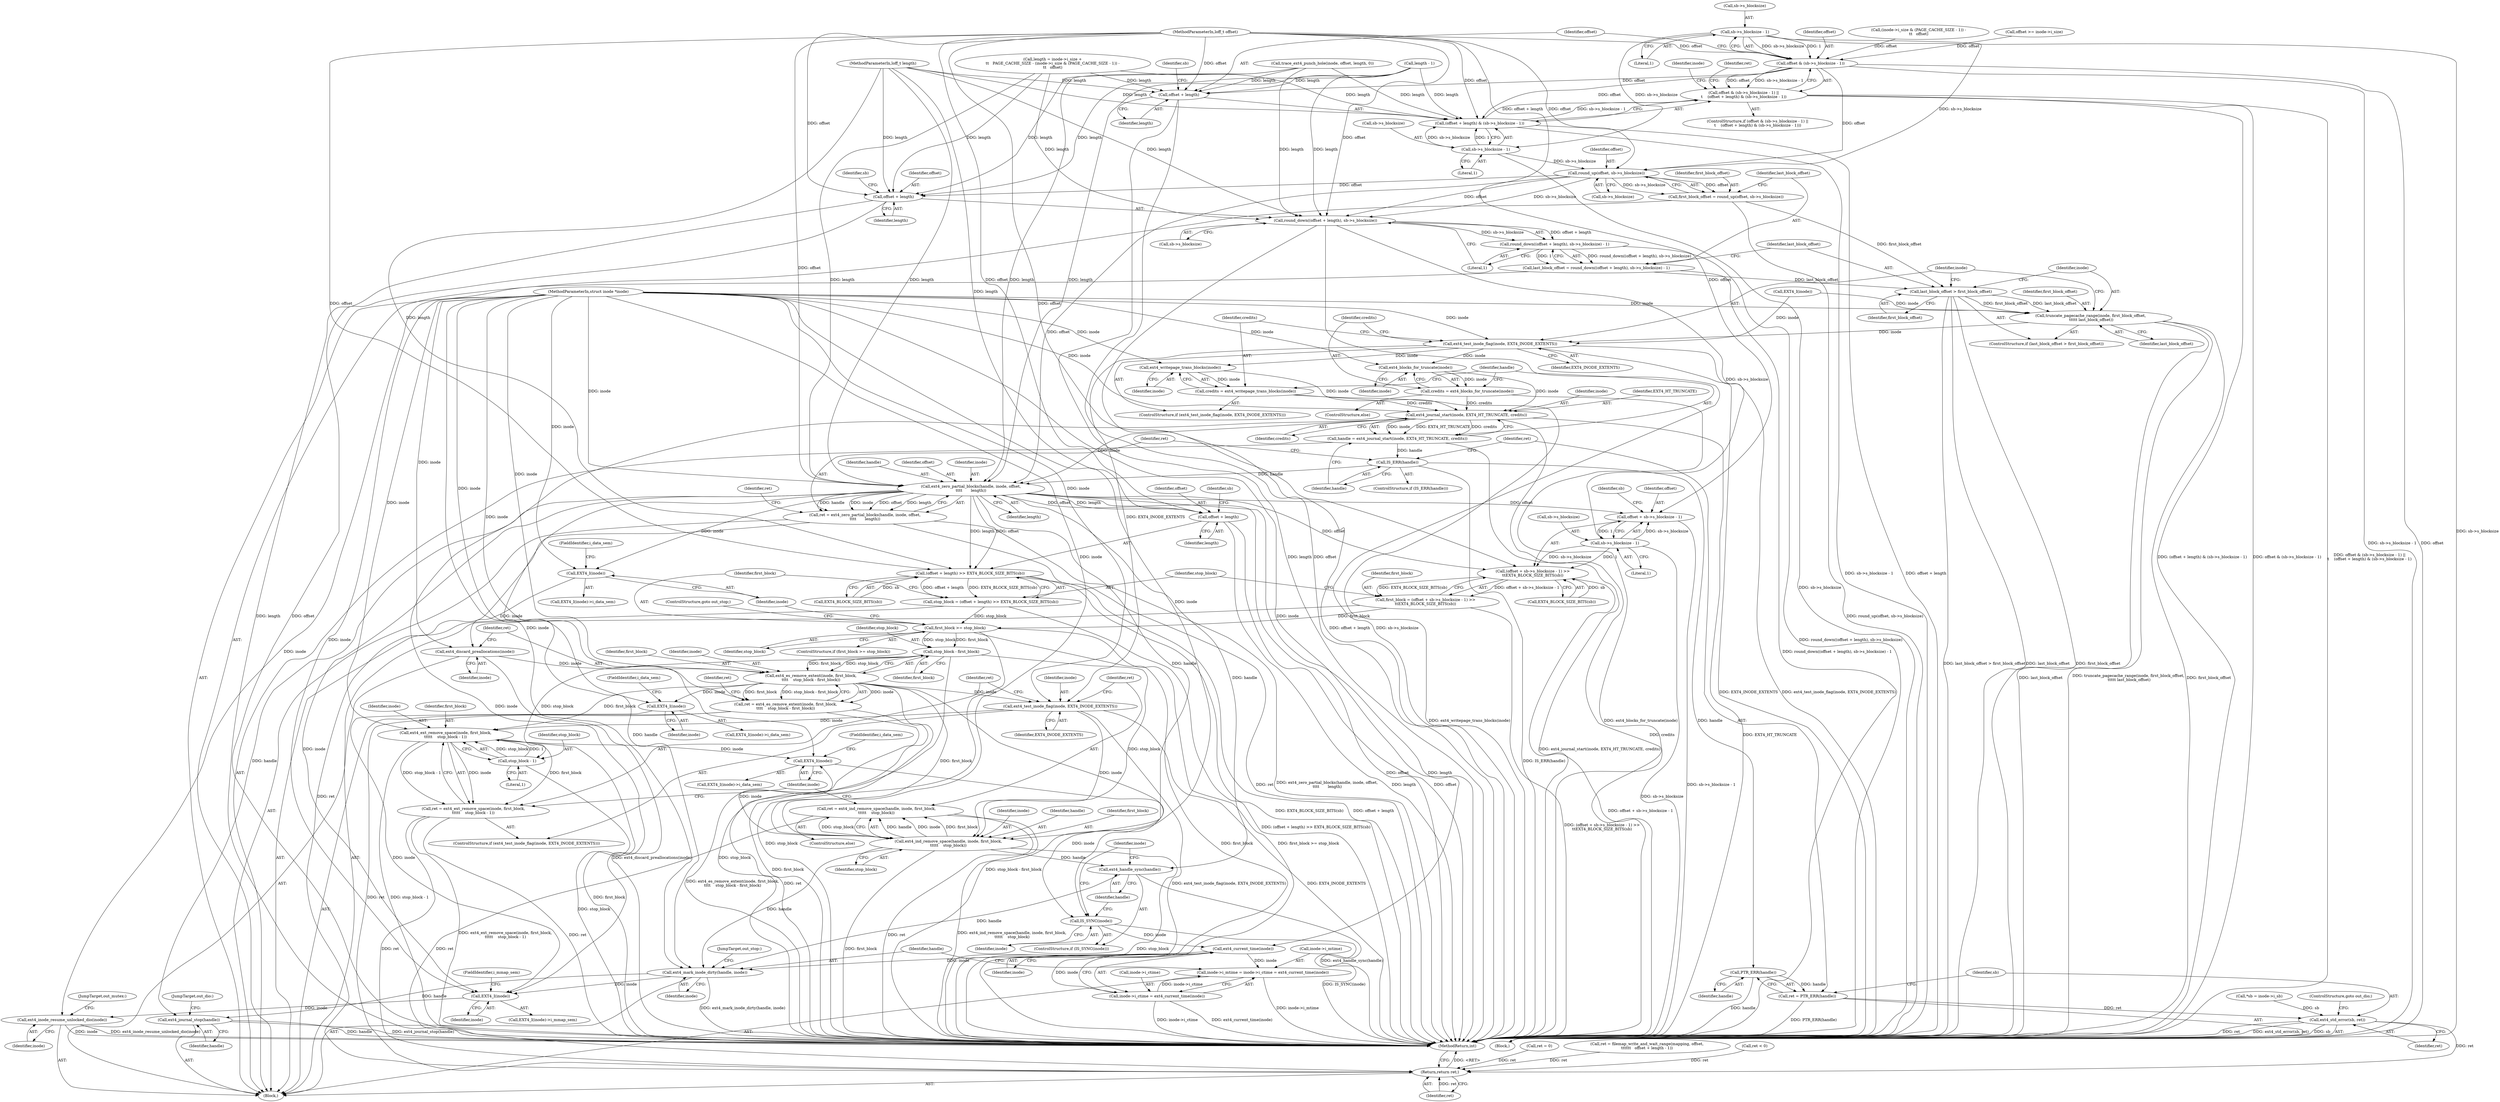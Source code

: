 digraph "0_linux_ea3d7209ca01da209cda6f0dea8be9cc4b7a933b_6@pointer" {
"1000214" [label="(Call,sb->s_blocksize - 1)"];
"1000212" [label="(Call,offset & (sb->s_blocksize - 1))"];
"1000211" [label="(Call,offset & (sb->s_blocksize - 1) ||\n\t    (offset + length) & (sb->s_blocksize - 1))"];
"1000219" [label="(Call,(offset + length) & (sb->s_blocksize - 1))"];
"1000220" [label="(Call,offset + length)"];
"1000250" [label="(Call,round_up(offset, sb->s_blocksize))"];
"1000248" [label="(Call,first_block_offset = round_up(offset, sb->s_blocksize))"];
"1000267" [label="(Call,last_block_offset > first_block_offset)"];
"1000270" [label="(Call,truncate_pagecache_range(inode, first_block_offset,\n \t\t\t\t\t last_block_offset))"];
"1000275" [label="(Call,ext4_test_inode_flag(inode, EXT4_INODE_EXTENTS))"];
"1000280" [label="(Call,ext4_writepage_trans_blocks(inode))"];
"1000278" [label="(Call,credits = ext4_writepage_trans_blocks(inode))"];
"1000289" [label="(Call,ext4_journal_start(inode, EXT4_HT_TRUNCATE, credits))"];
"1000287" [label="(Call,handle = ext4_journal_start(inode, EXT4_HT_TRUNCATE, credits))"];
"1000294" [label="(Call,IS_ERR(handle))"];
"1000299" [label="(Call,PTR_ERR(handle))"];
"1000297" [label="(Call,ret = PTR_ERR(handle))"];
"1000301" [label="(Call,ext4_std_error(sb, ret))"];
"1000428" [label="(Return,return ret;)"];
"1000307" [label="(Call,ext4_zero_partial_blocks(handle, inode, offset,\n\t\t\t\t       length))"];
"1000305" [label="(Call,ret = ext4_zero_partial_blocks(handle, inode, offset,\n\t\t\t\t       length))"];
"1000317" [label="(Call,(offset + sb->s_blocksize - 1) >>\n\t\tEXT4_BLOCK_SIZE_BITS(sb))"];
"1000315" [label="(Call,first_block = (offset + sb->s_blocksize - 1) >>\n\t\tEXT4_BLOCK_SIZE_BITS(sb))"];
"1000336" [label="(Call,first_block >= stop_block)"];
"1000353" [label="(Call,stop_block - first_block)"];
"1000350" [label="(Call,ext4_es_remove_extent(inode, first_block,\n\t\t\t\t    stop_block - first_block))"];
"1000348" [label="(Call,ret = ext4_es_remove_extent(inode, first_block,\n\t\t\t\t    stop_block - first_block))"];
"1000362" [label="(Call,EXT4_I(inode))"];
"1000417" [label="(Call,EXT4_I(inode))"];
"1000420" [label="(Call,ext4_inode_resume_unlocked_dio(inode))"];
"1000367" [label="(Call,ext4_test_inode_flag(inode, EXT4_INODE_EXTENTS))"];
"1000372" [label="(Call,ext4_ext_remove_space(inode, first_block,\n\t\t\t\t\t    stop_block - 1))"];
"1000370" [label="(Call,ret = ext4_ext_remove_space(inode, first_block,\n\t\t\t\t\t    stop_block - 1))"];
"1000389" [label="(Call,EXT4_I(inode))"];
"1000393" [label="(Call,IS_SYNC(inode))"];
"1000405" [label="(Call,ext4_current_time(inode))"];
"1000397" [label="(Call,inode->i_mtime = inode->i_ctime = ext4_current_time(inode))"];
"1000401" [label="(Call,inode->i_ctime = ext4_current_time(inode))"];
"1000407" [label="(Call,ext4_mark_inode_dirty(handle, inode))"];
"1000411" [label="(Call,ext4_journal_stop(handle))"];
"1000381" [label="(Call,ext4_ind_remove_space(handle, inode, first_block,\n\t\t\t\t\t    stop_block))"];
"1000379" [label="(Call,ret = ext4_ind_remove_space(handle, inode, first_block,\n\t\t\t\t\t    stop_block))"];
"1000395" [label="(Call,ext4_handle_sync(handle))"];
"1000375" [label="(Call,stop_block - 1)"];
"1000318" [label="(Call,offset + sb->s_blocksize - 1)"];
"1000329" [label="(Call,(offset + length) >> EXT4_BLOCK_SIZE_BITS(sb))"];
"1000327" [label="(Call,stop_block = (offset + length) >> EXT4_BLOCK_SIZE_BITS(sb))"];
"1000330" [label="(Call,offset + length)"];
"1000343" [label="(Call,EXT4_I(inode))"];
"1000346" [label="(Call,ext4_discard_preallocations(inode))"];
"1000285" [label="(Call,ext4_blocks_for_truncate(inode))"];
"1000283" [label="(Call,credits = ext4_blocks_for_truncate(inode))"];
"1000258" [label="(Call,round_down((offset + length), sb->s_blocksize))"];
"1000257" [label="(Call,round_down((offset + length), sb->s_blocksize) - 1)"];
"1000255" [label="(Call,last_block_offset = round_down((offset + length), sb->s_blocksize) - 1)"];
"1000320" [label="(Call,sb->s_blocksize - 1)"];
"1000259" [label="(Call,offset + length)"];
"1000223" [label="(Call,sb->s_blocksize - 1)"];
"1000396" [label="(Identifier,handle)"];
"1000281" [label="(Identifier,inode)"];
"1000381" [label="(Call,ext4_ind_remove_space(handle, inode, first_block,\n\t\t\t\t\t    stop_block))"];
"1000334" [label="(Identifier,sb)"];
"1000249" [label="(Identifier,first_block_offset)"];
"1000296" [label="(Block,)"];
"1000354" [label="(Identifier,stop_block)"];
"1000272" [label="(Identifier,first_block_offset)"];
"1000409" [label="(Identifier,inode)"];
"1000282" [label="(ControlStructure,else)"];
"1000363" [label="(Identifier,inode)"];
"1000330" [label="(Call,offset + length)"];
"1000251" [label="(Identifier,offset)"];
"1000267" [label="(Call,last_block_offset > first_block_offset)"];
"1000300" [label="(Identifier,handle)"];
"1000266" [label="(ControlStructure,if (last_block_offset > first_block_offset))"];
"1000258" [label="(Call,round_down((offset + length), sb->s_blocksize))"];
"1000422" [label="(JumpTarget,out_mutex:)"];
"1000317" [label="(Call,(offset + sb->s_blocksize - 1) >>\n\t\tEXT4_BLOCK_SIZE_BITS(sb))"];
"1000411" [label="(Call,ext4_journal_stop(handle))"];
"1000257" [label="(Call,round_down((offset + length), sb->s_blocksize) - 1)"];
"1000239" [label="(Identifier,inode)"];
"1000351" [label="(Identifier,inode)"];
"1000370" [label="(Call,ret = ext4_ext_remove_space(inode, first_block,\n\t\t\t\t\t    stop_block - 1))"];
"1000111" [label="(MethodParameterIn,loff_t length)"];
"1000331" [label="(Identifier,offset)"];
"1000112" [label="(Block,)"];
"1000280" [label="(Call,ext4_writepage_trans_blocks(inode))"];
"1000378" [label="(ControlStructure,else)"];
"1000297" [label="(Call,ret = PTR_ERR(handle))"];
"1000394" [label="(Identifier,inode)"];
"1000413" [label="(JumpTarget,out_dio:)"];
"1000342" [label="(Call,EXT4_I(inode)->i_data_sem)"];
"1000276" [label="(Identifier,inode)"];
"1000193" [label="(Call,length = inode->i_size +\n\t\t   PAGE_CACHE_SIZE - (inode->i_size & (PAGE_CACHE_SIZE - 1)) -\n\t\t   offset)"];
"1000364" [label="(FieldIdentifier,i_data_sem)"];
"1000345" [label="(FieldIdentifier,i_data_sem)"];
"1000368" [label="(Identifier,inode)"];
"1000212" [label="(Call,offset & (sb->s_blocksize - 1))"];
"1000318" [label="(Call,offset + sb->s_blocksize - 1)"];
"1000328" [label="(Identifier,stop_block)"];
"1000393" [label="(Call,IS_SYNC(inode))"];
"1000392" [label="(ControlStructure,if (IS_SYNC(inode)))"];
"1000114" [label="(Call,*sb = inode->i_sb)"];
"1000277" [label="(Identifier,EXT4_INODE_EXTENTS)"];
"1000335" [label="(ControlStructure,if (first_block >= stop_block))"];
"1000302" [label="(Identifier,sb)"];
"1000213" [label="(Identifier,offset)"];
"1000385" [label="(Identifier,stop_block)"];
"1000210" [label="(ControlStructure,if (offset & (sb->s_blocksize - 1) ||\n\t    (offset + length) & (sb->s_blocksize - 1)))"];
"1000350" [label="(Call,ext4_es_remove_extent(inode, first_block,\n\t\t\t\t    stop_block - first_block))"];
"1000320" [label="(Call,sb->s_blocksize - 1)"];
"1000259" [label="(Call,offset + length)"];
"1000344" [label="(Identifier,inode)"];
"1000391" [label="(FieldIdentifier,i_data_sem)"];
"1000417" [label="(Call,EXT4_I(inode))"];
"1000408" [label="(Identifier,handle)"];
"1000265" [label="(Literal,1)"];
"1000405" [label="(Call,ext4_current_time(inode))"];
"1000375" [label="(Call,stop_block - 1)"];
"1000261" [label="(Identifier,length)"];
"1000325" [label="(Call,EXT4_BLOCK_SIZE_BITS(sb))"];
"1000346" [label="(Call,ext4_discard_preallocations(inode))"];
"1000284" [label="(Identifier,credits)"];
"1000219" [label="(Call,(offset + length) & (sb->s_blocksize - 1))"];
"1000275" [label="(Call,ext4_test_inode_flag(inode, EXT4_INODE_EXTENTS))"];
"1000222" [label="(Identifier,length)"];
"1000260" [label="(Identifier,offset)"];
"1000252" [label="(Call,sb->s_blocksize)"];
"1000274" [label="(ControlStructure,if (ext4_test_inode_flag(inode, EXT4_INODE_EXTENTS)))"];
"1000366" [label="(ControlStructure,if (ext4_test_inode_flag(inode, EXT4_INODE_EXTENTS)))"];
"1000298" [label="(Identifier,ret)"];
"1000220" [label="(Call,offset + length)"];
"1000376" [label="(Identifier,stop_block)"];
"1000305" [label="(Call,ret = ext4_zero_partial_blocks(handle, inode, offset,\n\t\t\t\t       length))"];
"1000324" [label="(Literal,1)"];
"1000303" [label="(Identifier,ret)"];
"1000263" [label="(Identifier,sb)"];
"1000132" [label="(Call,ret = 0)"];
"1000158" [label="(Call,ret = filemap_write_and_wait_range(mapping, offset,\n\t\t\t\t\t\t   offset + length - 1))"];
"1000214" [label="(Call,sb->s_blocksize - 1)"];
"1000285" [label="(Call,ext4_blocks_for_truncate(inode))"];
"1000234" [label="(Call,ret < 0)"];
"1000430" [label="(MethodReturn,int)"];
"1000269" [label="(Identifier,first_block_offset)"];
"1000295" [label="(Identifier,handle)"];
"1000255" [label="(Call,last_block_offset = round_down((offset + length), sb->s_blocksize) - 1)"];
"1000256" [label="(Identifier,last_block_offset)"];
"1000352" [label="(Identifier,first_block)"];
"1000279" [label="(Identifier,credits)"];
"1000250" [label="(Call,round_up(offset, sb->s_blocksize))"];
"1000416" [label="(Call,EXT4_I(inode)->i_mmap_sem)"];
"1000262" [label="(Call,sb->s_blocksize)"];
"1000337" [label="(Identifier,first_block)"];
"1000327" [label="(Call,stop_block = (offset + length) >> EXT4_BLOCK_SIZE_BITS(sb))"];
"1000336" [label="(Call,first_block >= stop_block)"];
"1000373" [label="(Identifier,inode)"];
"1000283" [label="(Call,credits = ext4_blocks_for_truncate(inode))"];
"1000268" [label="(Identifier,last_block_offset)"];
"1000315" [label="(Call,first_block = (offset + sb->s_blocksize - 1) >>\n\t\tEXT4_BLOCK_SIZE_BITS(sb))"];
"1000110" [label="(MethodParameterIn,loff_t offset)"];
"1000353" [label="(Call,stop_block - first_block)"];
"1000412" [label="(Identifier,handle)"];
"1000395" [label="(Call,ext4_handle_sync(handle))"];
"1000374" [label="(Identifier,first_block)"];
"1000270" [label="(Call,truncate_pagecache_range(inode, first_block_offset,\n \t\t\t\t\t last_block_offset))"];
"1000223" [label="(Call,sb->s_blocksize - 1)"];
"1000308" [label="(Identifier,handle)"];
"1000421" [label="(Identifier,inode)"];
"1000311" [label="(Identifier,length)"];
"1000397" [label="(Call,inode->i_mtime = inode->i_ctime = ext4_current_time(inode))"];
"1000349" [label="(Identifier,ret)"];
"1000383" [label="(Identifier,inode)"];
"1000357" [label="(Identifier,ret)"];
"1000347" [label="(Identifier,inode)"];
"1000310" [label="(Identifier,offset)"];
"1000165" [label="(Call,length - 1)"];
"1000382" [label="(Identifier,handle)"];
"1000309" [label="(Identifier,inode)"];
"1000211" [label="(Call,offset & (sb->s_blocksize - 1) ||\n\t    (offset + length) & (sb->s_blocksize - 1))"];
"1000287" [label="(Call,handle = ext4_journal_start(inode, EXT4_HT_TRUNCATE, credits))"];
"1000407" [label="(Call,ext4_mark_inode_dirty(handle, inode))"];
"1000339" [label="(ControlStructure,goto out_stop;)"];
"1000371" [label="(Identifier,ret)"];
"1000367" [label="(Call,ext4_test_inode_flag(inode, EXT4_INODE_EXTENTS))"];
"1000326" [label="(Identifier,sb)"];
"1000225" [label="(Identifier,sb)"];
"1000304" [label="(ControlStructure,goto out_dio;)"];
"1000333" [label="(Call,EXT4_BLOCK_SIZE_BITS(sb))"];
"1000329" [label="(Call,(offset + length) >> EXT4_BLOCK_SIZE_BITS(sb))"];
"1000248" [label="(Call,first_block_offset = round_up(offset, sb->s_blocksize))"];
"1000307" [label="(Call,ext4_zero_partial_blocks(handle, inode, offset,\n\t\t\t\t       length))"];
"1000390" [label="(Identifier,inode)"];
"1000289" [label="(Call,ext4_journal_start(inode, EXT4_HT_TRUNCATE, credits))"];
"1000286" [label="(Identifier,inode)"];
"1000380" [label="(Identifier,ret)"];
"1000338" [label="(Identifier,stop_block)"];
"1000299" [label="(Call,PTR_ERR(handle))"];
"1000291" [label="(Identifier,EXT4_HT_TRUNCATE)"];
"1000361" [label="(Call,EXT4_I(inode)->i_data_sem)"];
"1000109" [label="(MethodParameterIn,struct inode *inode)"];
"1000428" [label="(Return,return ret;)"];
"1000399" [label="(Identifier,inode)"];
"1000372" [label="(Call,ext4_ext_remove_space(inode, first_block,\n\t\t\t\t\t    stop_block - 1))"];
"1000144" [label="(Call,trace_ext4_punch_hole(inode, offset, length, 0))"];
"1000369" [label="(Identifier,EXT4_INODE_EXTENTS)"];
"1000384" [label="(Identifier,first_block)"];
"1000321" [label="(Call,sb->s_blocksize)"];
"1000294" [label="(Call,IS_ERR(handle))"];
"1000348" [label="(Call,ret = ext4_es_remove_extent(inode, first_block,\n\t\t\t\t    stop_block - first_block))"];
"1000316" [label="(Identifier,first_block)"];
"1000273" [label="(Identifier,last_block_offset)"];
"1000227" [label="(Literal,1)"];
"1000319" [label="(Identifier,offset)"];
"1000332" [label="(Identifier,length)"];
"1000301" [label="(Call,ext4_std_error(sb, ret))"];
"1000355" [label="(Identifier,first_block)"];
"1000406" [label="(Identifier,inode)"];
"1000377" [label="(Literal,1)"];
"1000290" [label="(Identifier,inode)"];
"1000221" [label="(Identifier,offset)"];
"1000230" [label="(Identifier,ret)"];
"1000401" [label="(Call,inode->i_ctime = ext4_current_time(inode))"];
"1000313" [label="(Identifier,ret)"];
"1000429" [label="(Identifier,ret)"];
"1000271" [label="(Identifier,inode)"];
"1000292" [label="(Identifier,credits)"];
"1000398" [label="(Call,inode->i_mtime)"];
"1000201" [label="(Call,(inode->i_size & (PAGE_CACHE_SIZE - 1)) -\n\t\t   offset)"];
"1000178" [label="(Call,offset >= inode->i_size)"];
"1000306" [label="(Identifier,ret)"];
"1000420" [label="(Call,ext4_inode_resume_unlocked_dio(inode))"];
"1000419" [label="(FieldIdentifier,i_mmap_sem)"];
"1000288" [label="(Identifier,handle)"];
"1000224" [label="(Call,sb->s_blocksize)"];
"1000410" [label="(JumpTarget,out_stop:)"];
"1000278" [label="(Call,credits = ext4_writepage_trans_blocks(inode))"];
"1000388" [label="(Call,EXT4_I(inode)->i_data_sem)"];
"1000389" [label="(Call,EXT4_I(inode))"];
"1000245" [label="(Call,EXT4_I(inode))"];
"1000343" [label="(Call,EXT4_I(inode))"];
"1000402" [label="(Call,inode->i_ctime)"];
"1000218" [label="(Literal,1)"];
"1000379" [label="(Call,ret = ext4_ind_remove_space(handle, inode, first_block,\n\t\t\t\t\t    stop_block))"];
"1000418" [label="(Identifier,inode)"];
"1000362" [label="(Call,EXT4_I(inode))"];
"1000293" [label="(ControlStructure,if (IS_ERR(handle)))"];
"1000215" [label="(Call,sb->s_blocksize)"];
"1000214" -> "1000212"  [label="AST: "];
"1000214" -> "1000218"  [label="CFG: "];
"1000215" -> "1000214"  [label="AST: "];
"1000218" -> "1000214"  [label="AST: "];
"1000212" -> "1000214"  [label="CFG: "];
"1000214" -> "1000430"  [label="DDG: sb->s_blocksize"];
"1000214" -> "1000212"  [label="DDG: sb->s_blocksize"];
"1000214" -> "1000212"  [label="DDG: 1"];
"1000214" -> "1000223"  [label="DDG: sb->s_blocksize"];
"1000214" -> "1000250"  [label="DDG: sb->s_blocksize"];
"1000212" -> "1000211"  [label="AST: "];
"1000213" -> "1000212"  [label="AST: "];
"1000221" -> "1000212"  [label="CFG: "];
"1000211" -> "1000212"  [label="CFG: "];
"1000212" -> "1000430"  [label="DDG: sb->s_blocksize - 1"];
"1000212" -> "1000430"  [label="DDG: offset"];
"1000212" -> "1000211"  [label="DDG: offset"];
"1000212" -> "1000211"  [label="DDG: sb->s_blocksize - 1"];
"1000201" -> "1000212"  [label="DDG: offset"];
"1000110" -> "1000212"  [label="DDG: offset"];
"1000178" -> "1000212"  [label="DDG: offset"];
"1000212" -> "1000219"  [label="DDG: offset"];
"1000212" -> "1000220"  [label="DDG: offset"];
"1000212" -> "1000250"  [label="DDG: offset"];
"1000211" -> "1000210"  [label="AST: "];
"1000211" -> "1000219"  [label="CFG: "];
"1000219" -> "1000211"  [label="AST: "];
"1000230" -> "1000211"  [label="CFG: "];
"1000239" -> "1000211"  [label="CFG: "];
"1000211" -> "1000430"  [label="DDG: (offset + length) & (sb->s_blocksize - 1)"];
"1000211" -> "1000430"  [label="DDG: offset & (sb->s_blocksize - 1)"];
"1000211" -> "1000430"  [label="DDG: offset & (sb->s_blocksize - 1) ||\n\t    (offset + length) & (sb->s_blocksize - 1)"];
"1000219" -> "1000211"  [label="DDG: offset + length"];
"1000219" -> "1000211"  [label="DDG: sb->s_blocksize - 1"];
"1000219" -> "1000223"  [label="CFG: "];
"1000220" -> "1000219"  [label="AST: "];
"1000223" -> "1000219"  [label="AST: "];
"1000219" -> "1000430"  [label="DDG: sb->s_blocksize - 1"];
"1000219" -> "1000430"  [label="DDG: offset + length"];
"1000110" -> "1000219"  [label="DDG: offset"];
"1000193" -> "1000219"  [label="DDG: length"];
"1000111" -> "1000219"  [label="DDG: length"];
"1000165" -> "1000219"  [label="DDG: length"];
"1000144" -> "1000219"  [label="DDG: length"];
"1000223" -> "1000219"  [label="DDG: sb->s_blocksize"];
"1000223" -> "1000219"  [label="DDG: 1"];
"1000220" -> "1000222"  [label="CFG: "];
"1000221" -> "1000220"  [label="AST: "];
"1000222" -> "1000220"  [label="AST: "];
"1000225" -> "1000220"  [label="CFG: "];
"1000220" -> "1000430"  [label="DDG: offset"];
"1000220" -> "1000430"  [label="DDG: length"];
"1000110" -> "1000220"  [label="DDG: offset"];
"1000193" -> "1000220"  [label="DDG: length"];
"1000111" -> "1000220"  [label="DDG: length"];
"1000165" -> "1000220"  [label="DDG: length"];
"1000144" -> "1000220"  [label="DDG: length"];
"1000250" -> "1000248"  [label="AST: "];
"1000250" -> "1000252"  [label="CFG: "];
"1000251" -> "1000250"  [label="AST: "];
"1000252" -> "1000250"  [label="AST: "];
"1000248" -> "1000250"  [label="CFG: "];
"1000250" -> "1000248"  [label="DDG: offset"];
"1000250" -> "1000248"  [label="DDG: sb->s_blocksize"];
"1000110" -> "1000250"  [label="DDG: offset"];
"1000223" -> "1000250"  [label="DDG: sb->s_blocksize"];
"1000250" -> "1000258"  [label="DDG: offset"];
"1000250" -> "1000258"  [label="DDG: sb->s_blocksize"];
"1000250" -> "1000259"  [label="DDG: offset"];
"1000250" -> "1000307"  [label="DDG: offset"];
"1000248" -> "1000112"  [label="AST: "];
"1000249" -> "1000248"  [label="AST: "];
"1000256" -> "1000248"  [label="CFG: "];
"1000248" -> "1000430"  [label="DDG: round_up(offset, sb->s_blocksize)"];
"1000248" -> "1000267"  [label="DDG: first_block_offset"];
"1000267" -> "1000266"  [label="AST: "];
"1000267" -> "1000269"  [label="CFG: "];
"1000268" -> "1000267"  [label="AST: "];
"1000269" -> "1000267"  [label="AST: "];
"1000271" -> "1000267"  [label="CFG: "];
"1000276" -> "1000267"  [label="CFG: "];
"1000267" -> "1000430"  [label="DDG: first_block_offset"];
"1000267" -> "1000430"  [label="DDG: last_block_offset > first_block_offset"];
"1000267" -> "1000430"  [label="DDG: last_block_offset"];
"1000255" -> "1000267"  [label="DDG: last_block_offset"];
"1000267" -> "1000270"  [label="DDG: first_block_offset"];
"1000267" -> "1000270"  [label="DDG: last_block_offset"];
"1000270" -> "1000266"  [label="AST: "];
"1000270" -> "1000273"  [label="CFG: "];
"1000271" -> "1000270"  [label="AST: "];
"1000272" -> "1000270"  [label="AST: "];
"1000273" -> "1000270"  [label="AST: "];
"1000276" -> "1000270"  [label="CFG: "];
"1000270" -> "1000430"  [label="DDG: last_block_offset"];
"1000270" -> "1000430"  [label="DDG: truncate_pagecache_range(inode, first_block_offset,\n \t\t\t\t\t last_block_offset)"];
"1000270" -> "1000430"  [label="DDG: first_block_offset"];
"1000245" -> "1000270"  [label="DDG: inode"];
"1000109" -> "1000270"  [label="DDG: inode"];
"1000270" -> "1000275"  [label="DDG: inode"];
"1000275" -> "1000274"  [label="AST: "];
"1000275" -> "1000277"  [label="CFG: "];
"1000276" -> "1000275"  [label="AST: "];
"1000277" -> "1000275"  [label="AST: "];
"1000279" -> "1000275"  [label="CFG: "];
"1000284" -> "1000275"  [label="CFG: "];
"1000275" -> "1000430"  [label="DDG: ext4_test_inode_flag(inode, EXT4_INODE_EXTENTS)"];
"1000275" -> "1000430"  [label="DDG: EXT4_INODE_EXTENTS"];
"1000245" -> "1000275"  [label="DDG: inode"];
"1000109" -> "1000275"  [label="DDG: inode"];
"1000275" -> "1000280"  [label="DDG: inode"];
"1000275" -> "1000285"  [label="DDG: inode"];
"1000275" -> "1000367"  [label="DDG: EXT4_INODE_EXTENTS"];
"1000280" -> "1000278"  [label="AST: "];
"1000280" -> "1000281"  [label="CFG: "];
"1000281" -> "1000280"  [label="AST: "];
"1000278" -> "1000280"  [label="CFG: "];
"1000280" -> "1000278"  [label="DDG: inode"];
"1000109" -> "1000280"  [label="DDG: inode"];
"1000280" -> "1000289"  [label="DDG: inode"];
"1000278" -> "1000274"  [label="AST: "];
"1000279" -> "1000278"  [label="AST: "];
"1000288" -> "1000278"  [label="CFG: "];
"1000278" -> "1000430"  [label="DDG: ext4_writepage_trans_blocks(inode)"];
"1000278" -> "1000289"  [label="DDG: credits"];
"1000289" -> "1000287"  [label="AST: "];
"1000289" -> "1000292"  [label="CFG: "];
"1000290" -> "1000289"  [label="AST: "];
"1000291" -> "1000289"  [label="AST: "];
"1000292" -> "1000289"  [label="AST: "];
"1000287" -> "1000289"  [label="CFG: "];
"1000289" -> "1000430"  [label="DDG: EXT4_HT_TRUNCATE"];
"1000289" -> "1000430"  [label="DDG: credits"];
"1000289" -> "1000287"  [label="DDG: inode"];
"1000289" -> "1000287"  [label="DDG: EXT4_HT_TRUNCATE"];
"1000289" -> "1000287"  [label="DDG: credits"];
"1000285" -> "1000289"  [label="DDG: inode"];
"1000109" -> "1000289"  [label="DDG: inode"];
"1000283" -> "1000289"  [label="DDG: credits"];
"1000289" -> "1000307"  [label="DDG: inode"];
"1000289" -> "1000417"  [label="DDG: inode"];
"1000287" -> "1000112"  [label="AST: "];
"1000288" -> "1000287"  [label="AST: "];
"1000295" -> "1000287"  [label="CFG: "];
"1000287" -> "1000430"  [label="DDG: ext4_journal_start(inode, EXT4_HT_TRUNCATE, credits)"];
"1000287" -> "1000294"  [label="DDG: handle"];
"1000294" -> "1000293"  [label="AST: "];
"1000294" -> "1000295"  [label="CFG: "];
"1000295" -> "1000294"  [label="AST: "];
"1000298" -> "1000294"  [label="CFG: "];
"1000306" -> "1000294"  [label="CFG: "];
"1000294" -> "1000430"  [label="DDG: IS_ERR(handle)"];
"1000294" -> "1000299"  [label="DDG: handle"];
"1000294" -> "1000307"  [label="DDG: handle"];
"1000299" -> "1000297"  [label="AST: "];
"1000299" -> "1000300"  [label="CFG: "];
"1000300" -> "1000299"  [label="AST: "];
"1000297" -> "1000299"  [label="CFG: "];
"1000299" -> "1000430"  [label="DDG: handle"];
"1000299" -> "1000297"  [label="DDG: handle"];
"1000297" -> "1000296"  [label="AST: "];
"1000298" -> "1000297"  [label="AST: "];
"1000302" -> "1000297"  [label="CFG: "];
"1000297" -> "1000430"  [label="DDG: PTR_ERR(handle)"];
"1000297" -> "1000301"  [label="DDG: ret"];
"1000301" -> "1000296"  [label="AST: "];
"1000301" -> "1000303"  [label="CFG: "];
"1000302" -> "1000301"  [label="AST: "];
"1000303" -> "1000301"  [label="AST: "];
"1000304" -> "1000301"  [label="CFG: "];
"1000301" -> "1000430"  [label="DDG: ret"];
"1000301" -> "1000430"  [label="DDG: ext4_std_error(sb, ret)"];
"1000301" -> "1000430"  [label="DDG: sb"];
"1000114" -> "1000301"  [label="DDG: sb"];
"1000301" -> "1000428"  [label="DDG: ret"];
"1000428" -> "1000112"  [label="AST: "];
"1000428" -> "1000429"  [label="CFG: "];
"1000429" -> "1000428"  [label="AST: "];
"1000430" -> "1000428"  [label="CFG: "];
"1000428" -> "1000430"  [label="DDG: <RET>"];
"1000429" -> "1000428"  [label="DDG: ret"];
"1000158" -> "1000428"  [label="DDG: ret"];
"1000348" -> "1000428"  [label="DDG: ret"];
"1000234" -> "1000428"  [label="DDG: ret"];
"1000379" -> "1000428"  [label="DDG: ret"];
"1000305" -> "1000428"  [label="DDG: ret"];
"1000132" -> "1000428"  [label="DDG: ret"];
"1000370" -> "1000428"  [label="DDG: ret"];
"1000307" -> "1000305"  [label="AST: "];
"1000307" -> "1000311"  [label="CFG: "];
"1000308" -> "1000307"  [label="AST: "];
"1000309" -> "1000307"  [label="AST: "];
"1000310" -> "1000307"  [label="AST: "];
"1000311" -> "1000307"  [label="AST: "];
"1000305" -> "1000307"  [label="CFG: "];
"1000307" -> "1000430"  [label="DDG: offset"];
"1000307" -> "1000430"  [label="DDG: length"];
"1000307" -> "1000305"  [label="DDG: handle"];
"1000307" -> "1000305"  [label="DDG: inode"];
"1000307" -> "1000305"  [label="DDG: offset"];
"1000307" -> "1000305"  [label="DDG: length"];
"1000109" -> "1000307"  [label="DDG: inode"];
"1000110" -> "1000307"  [label="DDG: offset"];
"1000111" -> "1000307"  [label="DDG: length"];
"1000193" -> "1000307"  [label="DDG: length"];
"1000165" -> "1000307"  [label="DDG: length"];
"1000144" -> "1000307"  [label="DDG: length"];
"1000307" -> "1000317"  [label="DDG: offset"];
"1000307" -> "1000318"  [label="DDG: offset"];
"1000307" -> "1000329"  [label="DDG: offset"];
"1000307" -> "1000329"  [label="DDG: length"];
"1000307" -> "1000330"  [label="DDG: offset"];
"1000307" -> "1000330"  [label="DDG: length"];
"1000307" -> "1000343"  [label="DDG: inode"];
"1000307" -> "1000381"  [label="DDG: handle"];
"1000307" -> "1000395"  [label="DDG: handle"];
"1000307" -> "1000407"  [label="DDG: handle"];
"1000307" -> "1000411"  [label="DDG: handle"];
"1000307" -> "1000417"  [label="DDG: inode"];
"1000305" -> "1000112"  [label="AST: "];
"1000306" -> "1000305"  [label="AST: "];
"1000313" -> "1000305"  [label="CFG: "];
"1000305" -> "1000430"  [label="DDG: ext4_zero_partial_blocks(handle, inode, offset,\n\t\t\t\t       length)"];
"1000305" -> "1000430"  [label="DDG: ret"];
"1000317" -> "1000315"  [label="AST: "];
"1000317" -> "1000325"  [label="CFG: "];
"1000318" -> "1000317"  [label="AST: "];
"1000325" -> "1000317"  [label="AST: "];
"1000315" -> "1000317"  [label="CFG: "];
"1000317" -> "1000430"  [label="DDG: offset + sb->s_blocksize - 1"];
"1000317" -> "1000315"  [label="DDG: offset + sb->s_blocksize - 1"];
"1000317" -> "1000315"  [label="DDG: EXT4_BLOCK_SIZE_BITS(sb)"];
"1000110" -> "1000317"  [label="DDG: offset"];
"1000320" -> "1000317"  [label="DDG: sb->s_blocksize"];
"1000320" -> "1000317"  [label="DDG: 1"];
"1000325" -> "1000317"  [label="DDG: sb"];
"1000315" -> "1000112"  [label="AST: "];
"1000316" -> "1000315"  [label="AST: "];
"1000328" -> "1000315"  [label="CFG: "];
"1000315" -> "1000430"  [label="DDG: (offset + sb->s_blocksize - 1) >>\n\t\tEXT4_BLOCK_SIZE_BITS(sb)"];
"1000315" -> "1000336"  [label="DDG: first_block"];
"1000336" -> "1000335"  [label="AST: "];
"1000336" -> "1000338"  [label="CFG: "];
"1000337" -> "1000336"  [label="AST: "];
"1000338" -> "1000336"  [label="AST: "];
"1000339" -> "1000336"  [label="CFG: "];
"1000344" -> "1000336"  [label="CFG: "];
"1000336" -> "1000430"  [label="DDG: first_block >= stop_block"];
"1000336" -> "1000430"  [label="DDG: stop_block"];
"1000336" -> "1000430"  [label="DDG: first_block"];
"1000327" -> "1000336"  [label="DDG: stop_block"];
"1000336" -> "1000353"  [label="DDG: stop_block"];
"1000336" -> "1000353"  [label="DDG: first_block"];
"1000353" -> "1000350"  [label="AST: "];
"1000353" -> "1000355"  [label="CFG: "];
"1000354" -> "1000353"  [label="AST: "];
"1000355" -> "1000353"  [label="AST: "];
"1000350" -> "1000353"  [label="CFG: "];
"1000353" -> "1000430"  [label="DDG: stop_block"];
"1000353" -> "1000350"  [label="DDG: first_block"];
"1000353" -> "1000350"  [label="DDG: stop_block"];
"1000353" -> "1000375"  [label="DDG: stop_block"];
"1000353" -> "1000381"  [label="DDG: stop_block"];
"1000350" -> "1000348"  [label="AST: "];
"1000351" -> "1000350"  [label="AST: "];
"1000352" -> "1000350"  [label="AST: "];
"1000348" -> "1000350"  [label="CFG: "];
"1000350" -> "1000430"  [label="DDG: stop_block - first_block"];
"1000350" -> "1000430"  [label="DDG: first_block"];
"1000350" -> "1000348"  [label="DDG: inode"];
"1000350" -> "1000348"  [label="DDG: first_block"];
"1000350" -> "1000348"  [label="DDG: stop_block - first_block"];
"1000346" -> "1000350"  [label="DDG: inode"];
"1000109" -> "1000350"  [label="DDG: inode"];
"1000350" -> "1000362"  [label="DDG: inode"];
"1000350" -> "1000367"  [label="DDG: inode"];
"1000350" -> "1000372"  [label="DDG: first_block"];
"1000350" -> "1000381"  [label="DDG: first_block"];
"1000348" -> "1000112"  [label="AST: "];
"1000349" -> "1000348"  [label="AST: "];
"1000357" -> "1000348"  [label="CFG: "];
"1000348" -> "1000430"  [label="DDG: ret"];
"1000348" -> "1000430"  [label="DDG: ext4_es_remove_extent(inode, first_block,\n\t\t\t\t    stop_block - first_block)"];
"1000362" -> "1000361"  [label="AST: "];
"1000362" -> "1000363"  [label="CFG: "];
"1000363" -> "1000362"  [label="AST: "];
"1000364" -> "1000362"  [label="CFG: "];
"1000109" -> "1000362"  [label="DDG: inode"];
"1000362" -> "1000417"  [label="DDG: inode"];
"1000417" -> "1000416"  [label="AST: "];
"1000417" -> "1000418"  [label="CFG: "];
"1000418" -> "1000417"  [label="AST: "];
"1000419" -> "1000417"  [label="CFG: "];
"1000407" -> "1000417"  [label="DDG: inode"];
"1000109" -> "1000417"  [label="DDG: inode"];
"1000417" -> "1000420"  [label="DDG: inode"];
"1000420" -> "1000112"  [label="AST: "];
"1000420" -> "1000421"  [label="CFG: "];
"1000421" -> "1000420"  [label="AST: "];
"1000422" -> "1000420"  [label="CFG: "];
"1000420" -> "1000430"  [label="DDG: ext4_inode_resume_unlocked_dio(inode)"];
"1000420" -> "1000430"  [label="DDG: inode"];
"1000109" -> "1000420"  [label="DDG: inode"];
"1000367" -> "1000366"  [label="AST: "];
"1000367" -> "1000369"  [label="CFG: "];
"1000368" -> "1000367"  [label="AST: "];
"1000369" -> "1000367"  [label="AST: "];
"1000371" -> "1000367"  [label="CFG: "];
"1000380" -> "1000367"  [label="CFG: "];
"1000367" -> "1000430"  [label="DDG: EXT4_INODE_EXTENTS"];
"1000367" -> "1000430"  [label="DDG: ext4_test_inode_flag(inode, EXT4_INODE_EXTENTS)"];
"1000109" -> "1000367"  [label="DDG: inode"];
"1000367" -> "1000372"  [label="DDG: inode"];
"1000367" -> "1000381"  [label="DDG: inode"];
"1000372" -> "1000370"  [label="AST: "];
"1000372" -> "1000375"  [label="CFG: "];
"1000373" -> "1000372"  [label="AST: "];
"1000374" -> "1000372"  [label="AST: "];
"1000375" -> "1000372"  [label="AST: "];
"1000370" -> "1000372"  [label="CFG: "];
"1000372" -> "1000430"  [label="DDG: stop_block - 1"];
"1000372" -> "1000430"  [label="DDG: first_block"];
"1000372" -> "1000370"  [label="DDG: inode"];
"1000372" -> "1000370"  [label="DDG: first_block"];
"1000372" -> "1000370"  [label="DDG: stop_block - 1"];
"1000109" -> "1000372"  [label="DDG: inode"];
"1000375" -> "1000372"  [label="DDG: stop_block"];
"1000375" -> "1000372"  [label="DDG: 1"];
"1000372" -> "1000389"  [label="DDG: inode"];
"1000370" -> "1000366"  [label="AST: "];
"1000371" -> "1000370"  [label="AST: "];
"1000390" -> "1000370"  [label="CFG: "];
"1000370" -> "1000430"  [label="DDG: ext4_ext_remove_space(inode, first_block,\n\t\t\t\t\t    stop_block - 1)"];
"1000370" -> "1000430"  [label="DDG: ret"];
"1000389" -> "1000388"  [label="AST: "];
"1000389" -> "1000390"  [label="CFG: "];
"1000390" -> "1000389"  [label="AST: "];
"1000391" -> "1000389"  [label="CFG: "];
"1000381" -> "1000389"  [label="DDG: inode"];
"1000109" -> "1000389"  [label="DDG: inode"];
"1000389" -> "1000393"  [label="DDG: inode"];
"1000393" -> "1000392"  [label="AST: "];
"1000393" -> "1000394"  [label="CFG: "];
"1000394" -> "1000393"  [label="AST: "];
"1000396" -> "1000393"  [label="CFG: "];
"1000399" -> "1000393"  [label="CFG: "];
"1000393" -> "1000430"  [label="DDG: IS_SYNC(inode)"];
"1000109" -> "1000393"  [label="DDG: inode"];
"1000393" -> "1000405"  [label="DDG: inode"];
"1000405" -> "1000401"  [label="AST: "];
"1000405" -> "1000406"  [label="CFG: "];
"1000406" -> "1000405"  [label="AST: "];
"1000401" -> "1000405"  [label="CFG: "];
"1000405" -> "1000397"  [label="DDG: inode"];
"1000405" -> "1000401"  [label="DDG: inode"];
"1000109" -> "1000405"  [label="DDG: inode"];
"1000405" -> "1000407"  [label="DDG: inode"];
"1000397" -> "1000112"  [label="AST: "];
"1000397" -> "1000401"  [label="CFG: "];
"1000398" -> "1000397"  [label="AST: "];
"1000401" -> "1000397"  [label="AST: "];
"1000408" -> "1000397"  [label="CFG: "];
"1000397" -> "1000430"  [label="DDG: inode->i_mtime"];
"1000401" -> "1000397"  [label="DDG: inode->i_ctime"];
"1000402" -> "1000401"  [label="AST: "];
"1000401" -> "1000430"  [label="DDG: ext4_current_time(inode)"];
"1000401" -> "1000430"  [label="DDG: inode->i_ctime"];
"1000407" -> "1000112"  [label="AST: "];
"1000407" -> "1000409"  [label="CFG: "];
"1000408" -> "1000407"  [label="AST: "];
"1000409" -> "1000407"  [label="AST: "];
"1000410" -> "1000407"  [label="CFG: "];
"1000407" -> "1000430"  [label="DDG: ext4_mark_inode_dirty(handle, inode)"];
"1000395" -> "1000407"  [label="DDG: handle"];
"1000381" -> "1000407"  [label="DDG: handle"];
"1000109" -> "1000407"  [label="DDG: inode"];
"1000407" -> "1000411"  [label="DDG: handle"];
"1000411" -> "1000112"  [label="AST: "];
"1000411" -> "1000412"  [label="CFG: "];
"1000412" -> "1000411"  [label="AST: "];
"1000413" -> "1000411"  [label="CFG: "];
"1000411" -> "1000430"  [label="DDG: ext4_journal_stop(handle)"];
"1000411" -> "1000430"  [label="DDG: handle"];
"1000381" -> "1000379"  [label="AST: "];
"1000381" -> "1000385"  [label="CFG: "];
"1000382" -> "1000381"  [label="AST: "];
"1000383" -> "1000381"  [label="AST: "];
"1000384" -> "1000381"  [label="AST: "];
"1000385" -> "1000381"  [label="AST: "];
"1000379" -> "1000381"  [label="CFG: "];
"1000381" -> "1000430"  [label="DDG: first_block"];
"1000381" -> "1000430"  [label="DDG: stop_block"];
"1000381" -> "1000379"  [label="DDG: handle"];
"1000381" -> "1000379"  [label="DDG: inode"];
"1000381" -> "1000379"  [label="DDG: first_block"];
"1000381" -> "1000379"  [label="DDG: stop_block"];
"1000109" -> "1000381"  [label="DDG: inode"];
"1000381" -> "1000395"  [label="DDG: handle"];
"1000379" -> "1000378"  [label="AST: "];
"1000380" -> "1000379"  [label="AST: "];
"1000390" -> "1000379"  [label="CFG: "];
"1000379" -> "1000430"  [label="DDG: ret"];
"1000379" -> "1000430"  [label="DDG: ext4_ind_remove_space(handle, inode, first_block,\n\t\t\t\t\t    stop_block)"];
"1000395" -> "1000392"  [label="AST: "];
"1000395" -> "1000396"  [label="CFG: "];
"1000396" -> "1000395"  [label="AST: "];
"1000399" -> "1000395"  [label="CFG: "];
"1000395" -> "1000430"  [label="DDG: ext4_handle_sync(handle)"];
"1000375" -> "1000377"  [label="CFG: "];
"1000376" -> "1000375"  [label="AST: "];
"1000377" -> "1000375"  [label="AST: "];
"1000375" -> "1000430"  [label="DDG: stop_block"];
"1000318" -> "1000320"  [label="CFG: "];
"1000319" -> "1000318"  [label="AST: "];
"1000320" -> "1000318"  [label="AST: "];
"1000326" -> "1000318"  [label="CFG: "];
"1000318" -> "1000430"  [label="DDG: sb->s_blocksize - 1"];
"1000110" -> "1000318"  [label="DDG: offset"];
"1000320" -> "1000318"  [label="DDG: sb->s_blocksize"];
"1000320" -> "1000318"  [label="DDG: 1"];
"1000329" -> "1000327"  [label="AST: "];
"1000329" -> "1000333"  [label="CFG: "];
"1000330" -> "1000329"  [label="AST: "];
"1000333" -> "1000329"  [label="AST: "];
"1000327" -> "1000329"  [label="CFG: "];
"1000329" -> "1000430"  [label="DDG: EXT4_BLOCK_SIZE_BITS(sb)"];
"1000329" -> "1000430"  [label="DDG: offset + length"];
"1000329" -> "1000327"  [label="DDG: offset + length"];
"1000329" -> "1000327"  [label="DDG: EXT4_BLOCK_SIZE_BITS(sb)"];
"1000110" -> "1000329"  [label="DDG: offset"];
"1000111" -> "1000329"  [label="DDG: length"];
"1000333" -> "1000329"  [label="DDG: sb"];
"1000327" -> "1000112"  [label="AST: "];
"1000328" -> "1000327"  [label="AST: "];
"1000337" -> "1000327"  [label="CFG: "];
"1000327" -> "1000430"  [label="DDG: (offset + length) >> EXT4_BLOCK_SIZE_BITS(sb)"];
"1000330" -> "1000332"  [label="CFG: "];
"1000331" -> "1000330"  [label="AST: "];
"1000332" -> "1000330"  [label="AST: "];
"1000334" -> "1000330"  [label="CFG: "];
"1000330" -> "1000430"  [label="DDG: offset"];
"1000330" -> "1000430"  [label="DDG: length"];
"1000110" -> "1000330"  [label="DDG: offset"];
"1000111" -> "1000330"  [label="DDG: length"];
"1000343" -> "1000342"  [label="AST: "];
"1000343" -> "1000344"  [label="CFG: "];
"1000344" -> "1000343"  [label="AST: "];
"1000345" -> "1000343"  [label="CFG: "];
"1000109" -> "1000343"  [label="DDG: inode"];
"1000343" -> "1000346"  [label="DDG: inode"];
"1000346" -> "1000112"  [label="AST: "];
"1000346" -> "1000347"  [label="CFG: "];
"1000347" -> "1000346"  [label="AST: "];
"1000349" -> "1000346"  [label="CFG: "];
"1000346" -> "1000430"  [label="DDG: ext4_discard_preallocations(inode)"];
"1000109" -> "1000346"  [label="DDG: inode"];
"1000285" -> "1000283"  [label="AST: "];
"1000285" -> "1000286"  [label="CFG: "];
"1000286" -> "1000285"  [label="AST: "];
"1000283" -> "1000285"  [label="CFG: "];
"1000285" -> "1000283"  [label="DDG: inode"];
"1000109" -> "1000285"  [label="DDG: inode"];
"1000283" -> "1000282"  [label="AST: "];
"1000284" -> "1000283"  [label="AST: "];
"1000288" -> "1000283"  [label="CFG: "];
"1000283" -> "1000430"  [label="DDG: ext4_blocks_for_truncate(inode)"];
"1000258" -> "1000257"  [label="AST: "];
"1000258" -> "1000262"  [label="CFG: "];
"1000259" -> "1000258"  [label="AST: "];
"1000262" -> "1000258"  [label="AST: "];
"1000265" -> "1000258"  [label="CFG: "];
"1000258" -> "1000430"  [label="DDG: offset + length"];
"1000258" -> "1000430"  [label="DDG: sb->s_blocksize"];
"1000258" -> "1000257"  [label="DDG: offset + length"];
"1000258" -> "1000257"  [label="DDG: sb->s_blocksize"];
"1000110" -> "1000258"  [label="DDG: offset"];
"1000193" -> "1000258"  [label="DDG: length"];
"1000111" -> "1000258"  [label="DDG: length"];
"1000165" -> "1000258"  [label="DDG: length"];
"1000144" -> "1000258"  [label="DDG: length"];
"1000258" -> "1000320"  [label="DDG: sb->s_blocksize"];
"1000257" -> "1000255"  [label="AST: "];
"1000257" -> "1000265"  [label="CFG: "];
"1000265" -> "1000257"  [label="AST: "];
"1000255" -> "1000257"  [label="CFG: "];
"1000257" -> "1000430"  [label="DDG: round_down((offset + length), sb->s_blocksize)"];
"1000257" -> "1000255"  [label="DDG: round_down((offset + length), sb->s_blocksize)"];
"1000257" -> "1000255"  [label="DDG: 1"];
"1000255" -> "1000112"  [label="AST: "];
"1000256" -> "1000255"  [label="AST: "];
"1000268" -> "1000255"  [label="CFG: "];
"1000255" -> "1000430"  [label="DDG: round_down((offset + length), sb->s_blocksize) - 1"];
"1000320" -> "1000324"  [label="CFG: "];
"1000321" -> "1000320"  [label="AST: "];
"1000324" -> "1000320"  [label="AST: "];
"1000320" -> "1000430"  [label="DDG: sb->s_blocksize"];
"1000259" -> "1000261"  [label="CFG: "];
"1000260" -> "1000259"  [label="AST: "];
"1000261" -> "1000259"  [label="AST: "];
"1000263" -> "1000259"  [label="CFG: "];
"1000259" -> "1000430"  [label="DDG: offset"];
"1000259" -> "1000430"  [label="DDG: length"];
"1000110" -> "1000259"  [label="DDG: offset"];
"1000193" -> "1000259"  [label="DDG: length"];
"1000111" -> "1000259"  [label="DDG: length"];
"1000165" -> "1000259"  [label="DDG: length"];
"1000144" -> "1000259"  [label="DDG: length"];
"1000223" -> "1000227"  [label="CFG: "];
"1000224" -> "1000223"  [label="AST: "];
"1000227" -> "1000223"  [label="AST: "];
"1000223" -> "1000430"  [label="DDG: sb->s_blocksize"];
}
